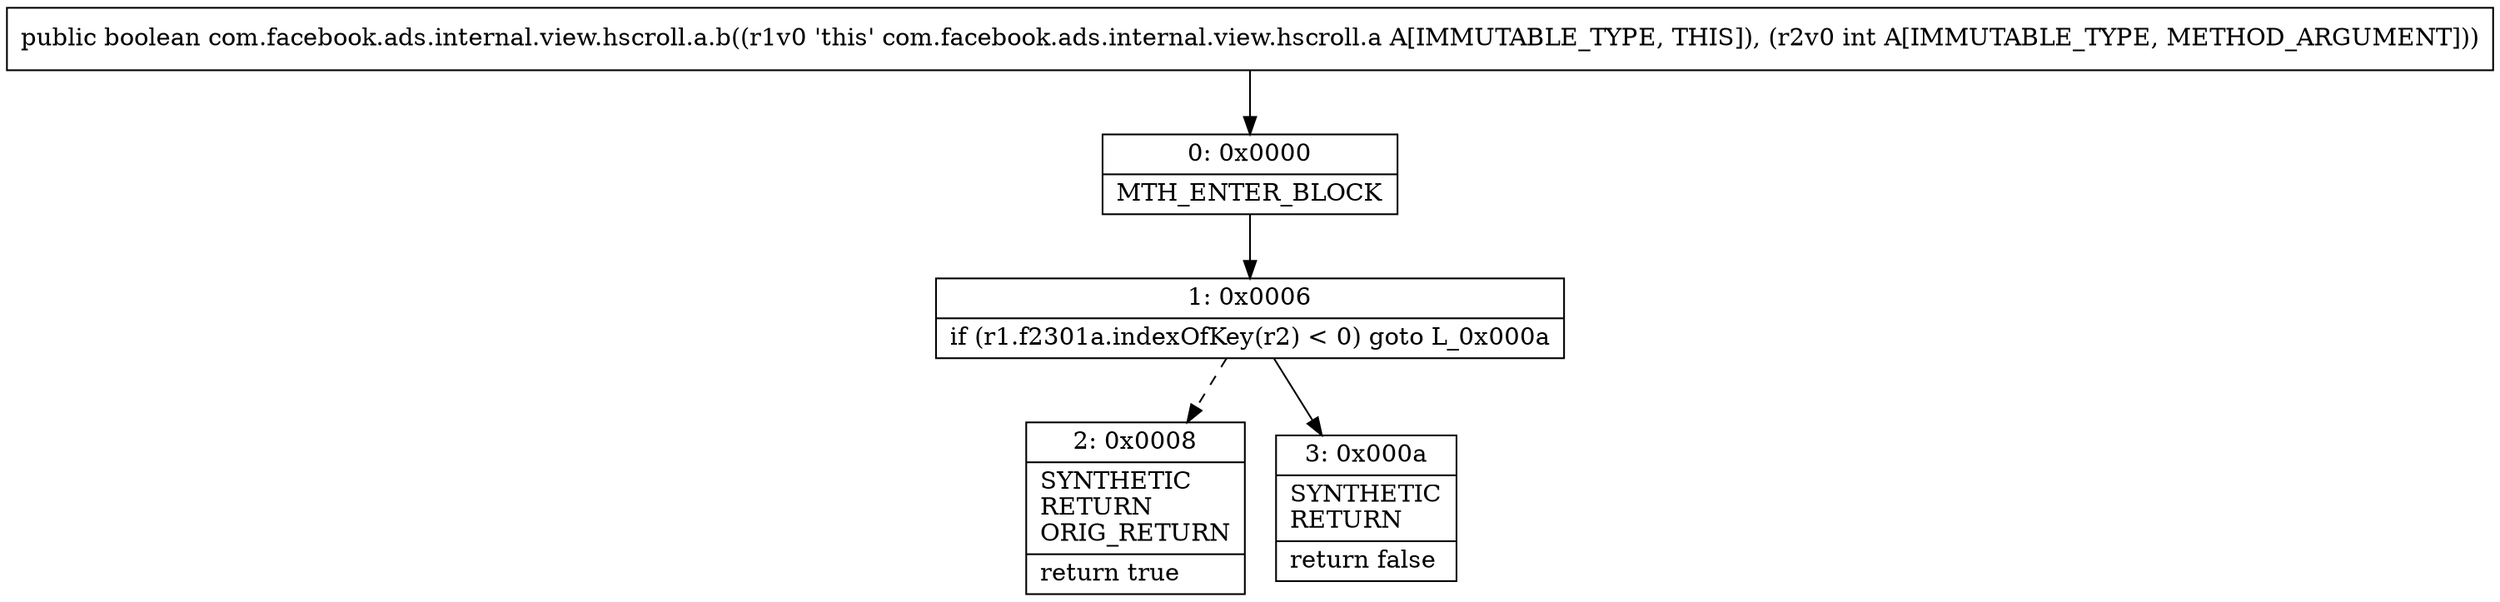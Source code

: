 digraph "CFG forcom.facebook.ads.internal.view.hscroll.a.b(I)Z" {
Node_0 [shape=record,label="{0\:\ 0x0000|MTH_ENTER_BLOCK\l}"];
Node_1 [shape=record,label="{1\:\ 0x0006|if (r1.f2301a.indexOfKey(r2) \< 0) goto L_0x000a\l}"];
Node_2 [shape=record,label="{2\:\ 0x0008|SYNTHETIC\lRETURN\lORIG_RETURN\l|return true\l}"];
Node_3 [shape=record,label="{3\:\ 0x000a|SYNTHETIC\lRETURN\l|return false\l}"];
MethodNode[shape=record,label="{public boolean com.facebook.ads.internal.view.hscroll.a.b((r1v0 'this' com.facebook.ads.internal.view.hscroll.a A[IMMUTABLE_TYPE, THIS]), (r2v0 int A[IMMUTABLE_TYPE, METHOD_ARGUMENT])) }"];
MethodNode -> Node_0;
Node_0 -> Node_1;
Node_1 -> Node_2[style=dashed];
Node_1 -> Node_3;
}

